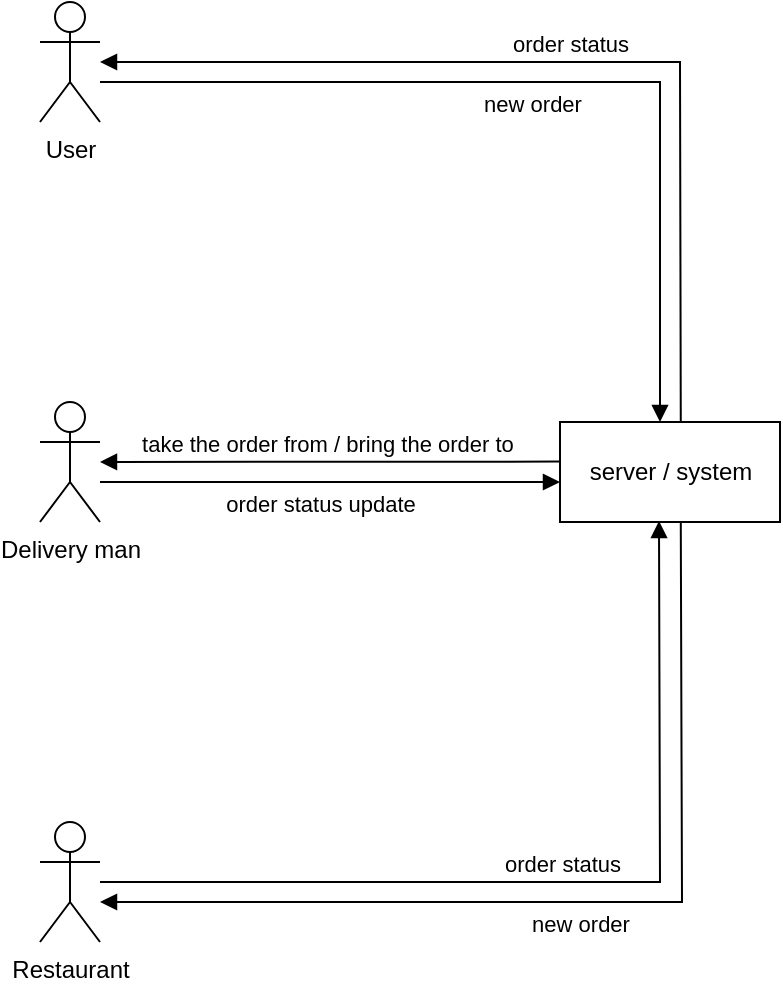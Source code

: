 <mxfile version="20.5.1" type="device"><diagram id="ZXFeOdEewtHvLyeFRrPm" name="Страница 1"><mxGraphModel dx="877" dy="491" grid="1" gridSize="10" guides="1" tooltips="1" connect="1" arrows="1" fold="1" page="1" pageScale="1" pageWidth="827" pageHeight="1169" math="0" shadow="0"><root><mxCell id="0"/><mxCell id="1" parent="0"/><mxCell id="jVNdv1jGxqG8C1aLv3Mk-1" value="User" style="shape=umlActor;verticalLabelPosition=bottom;verticalAlign=top;html=1;outlineConnect=0;" vertex="1" parent="1"><mxGeometry x="40" y="40" width="30" height="60" as="geometry"/></mxCell><mxCell id="jVNdv1jGxqG8C1aLv3Mk-2" value="Delivery man" style="shape=umlActor;verticalLabelPosition=bottom;verticalAlign=top;html=1;outlineConnect=0;" vertex="1" parent="1"><mxGeometry x="40" y="240" width="30" height="60" as="geometry"/></mxCell><mxCell id="jVNdv1jGxqG8C1aLv3Mk-3" value="Restaurant" style="shape=umlActor;verticalLabelPosition=bottom;verticalAlign=top;html=1;outlineConnect=0;" vertex="1" parent="1"><mxGeometry x="40" y="450" width="30" height="60" as="geometry"/></mxCell><mxCell id="jVNdv1jGxqG8C1aLv3Mk-4" value="server / system" style="html=1;" vertex="1" parent="1"><mxGeometry x="300" y="250" width="110" height="50" as="geometry"/></mxCell><mxCell id="jVNdv1jGxqG8C1aLv3Mk-5" value="order status" style="html=1;verticalAlign=bottom;endArrow=block;rounded=0;entryX=0.45;entryY=0.99;entryDx=0;entryDy=0;entryPerimeter=0;" edge="1" parent="1" source="jVNdv1jGxqG8C1aLv3Mk-3" target="jVNdv1jGxqG8C1aLv3Mk-4"><mxGeometry width="80" relative="1" as="geometry"><mxPoint x="220" y="500" as="sourcePoint"/><mxPoint x="350" y="480" as="targetPoint"/><Array as="points"><mxPoint x="350" y="480"/></Array></mxGeometry></mxCell><mxCell id="jVNdv1jGxqG8C1aLv3Mk-6" value="new order" style="html=1;verticalAlign=bottom;endArrow=block;rounded=0;exitX=0.549;exitY=1.003;exitDx=0;exitDy=0;exitPerimeter=0;" edge="1" parent="1" source="jVNdv1jGxqG8C1aLv3Mk-4"><mxGeometry x="0.002" y="20" width="80" relative="1" as="geometry"><mxPoint x="362.39" y="300.6" as="sourcePoint"/><mxPoint x="70" y="490" as="targetPoint"/><Array as="points"><mxPoint x="361" y="490"/></Array><mxPoint as="offset"/></mxGeometry></mxCell><mxCell id="jVNdv1jGxqG8C1aLv3Mk-8" value="order status update" style="html=1;verticalAlign=bottom;endArrow=block;rounded=0;entryX=0;entryY=0.6;entryDx=0;entryDy=0;entryPerimeter=0;" edge="1" parent="1" target="jVNdv1jGxqG8C1aLv3Mk-4"><mxGeometry x="-0.043" y="-20" width="80" relative="1" as="geometry"><mxPoint x="70" y="280" as="sourcePoint"/><mxPoint x="290" y="280" as="targetPoint"/><mxPoint as="offset"/></mxGeometry></mxCell><mxCell id="jVNdv1jGxqG8C1aLv3Mk-9" value="take the order from / bring the order to&amp;nbsp;" style="html=1;verticalAlign=bottom;endArrow=block;rounded=0;exitX=-0.004;exitY=0.396;exitDx=0;exitDy=0;exitPerimeter=0;" edge="1" parent="1" source="jVNdv1jGxqG8C1aLv3Mk-4" target="jVNdv1jGxqG8C1aLv3Mk-2"><mxGeometry width="80" relative="1" as="geometry"><mxPoint x="210" y="250" as="sourcePoint"/><mxPoint x="290" y="250" as="targetPoint"/></mxGeometry></mxCell><mxCell id="jVNdv1jGxqG8C1aLv3Mk-10" value="new order" style="html=1;verticalAlign=bottom;endArrow=block;rounded=0;" edge="1" parent="1"><mxGeometry x="-0.043" y="-20" width="80" relative="1" as="geometry"><mxPoint x="70" y="80" as="sourcePoint"/><mxPoint x="350" y="250" as="targetPoint"/><Array as="points"><mxPoint x="350" y="80"/></Array><mxPoint as="offset"/></mxGeometry></mxCell><mxCell id="jVNdv1jGxqG8C1aLv3Mk-11" value="order status" style="html=1;verticalAlign=bottom;endArrow=block;rounded=0;exitX=0.549;exitY=0.004;exitDx=0;exitDy=0;exitPerimeter=0;" edge="1" parent="1" source="jVNdv1jGxqG8C1aLv3Mk-4" target="jVNdv1jGxqG8C1aLv3Mk-1"><mxGeometry width="80" relative="1" as="geometry"><mxPoint x="470" y="200" as="sourcePoint"/><mxPoint x="80" y="60" as="targetPoint"/><Array as="points"><mxPoint x="360" y="70"/></Array></mxGeometry></mxCell></root></mxGraphModel></diagram></mxfile>